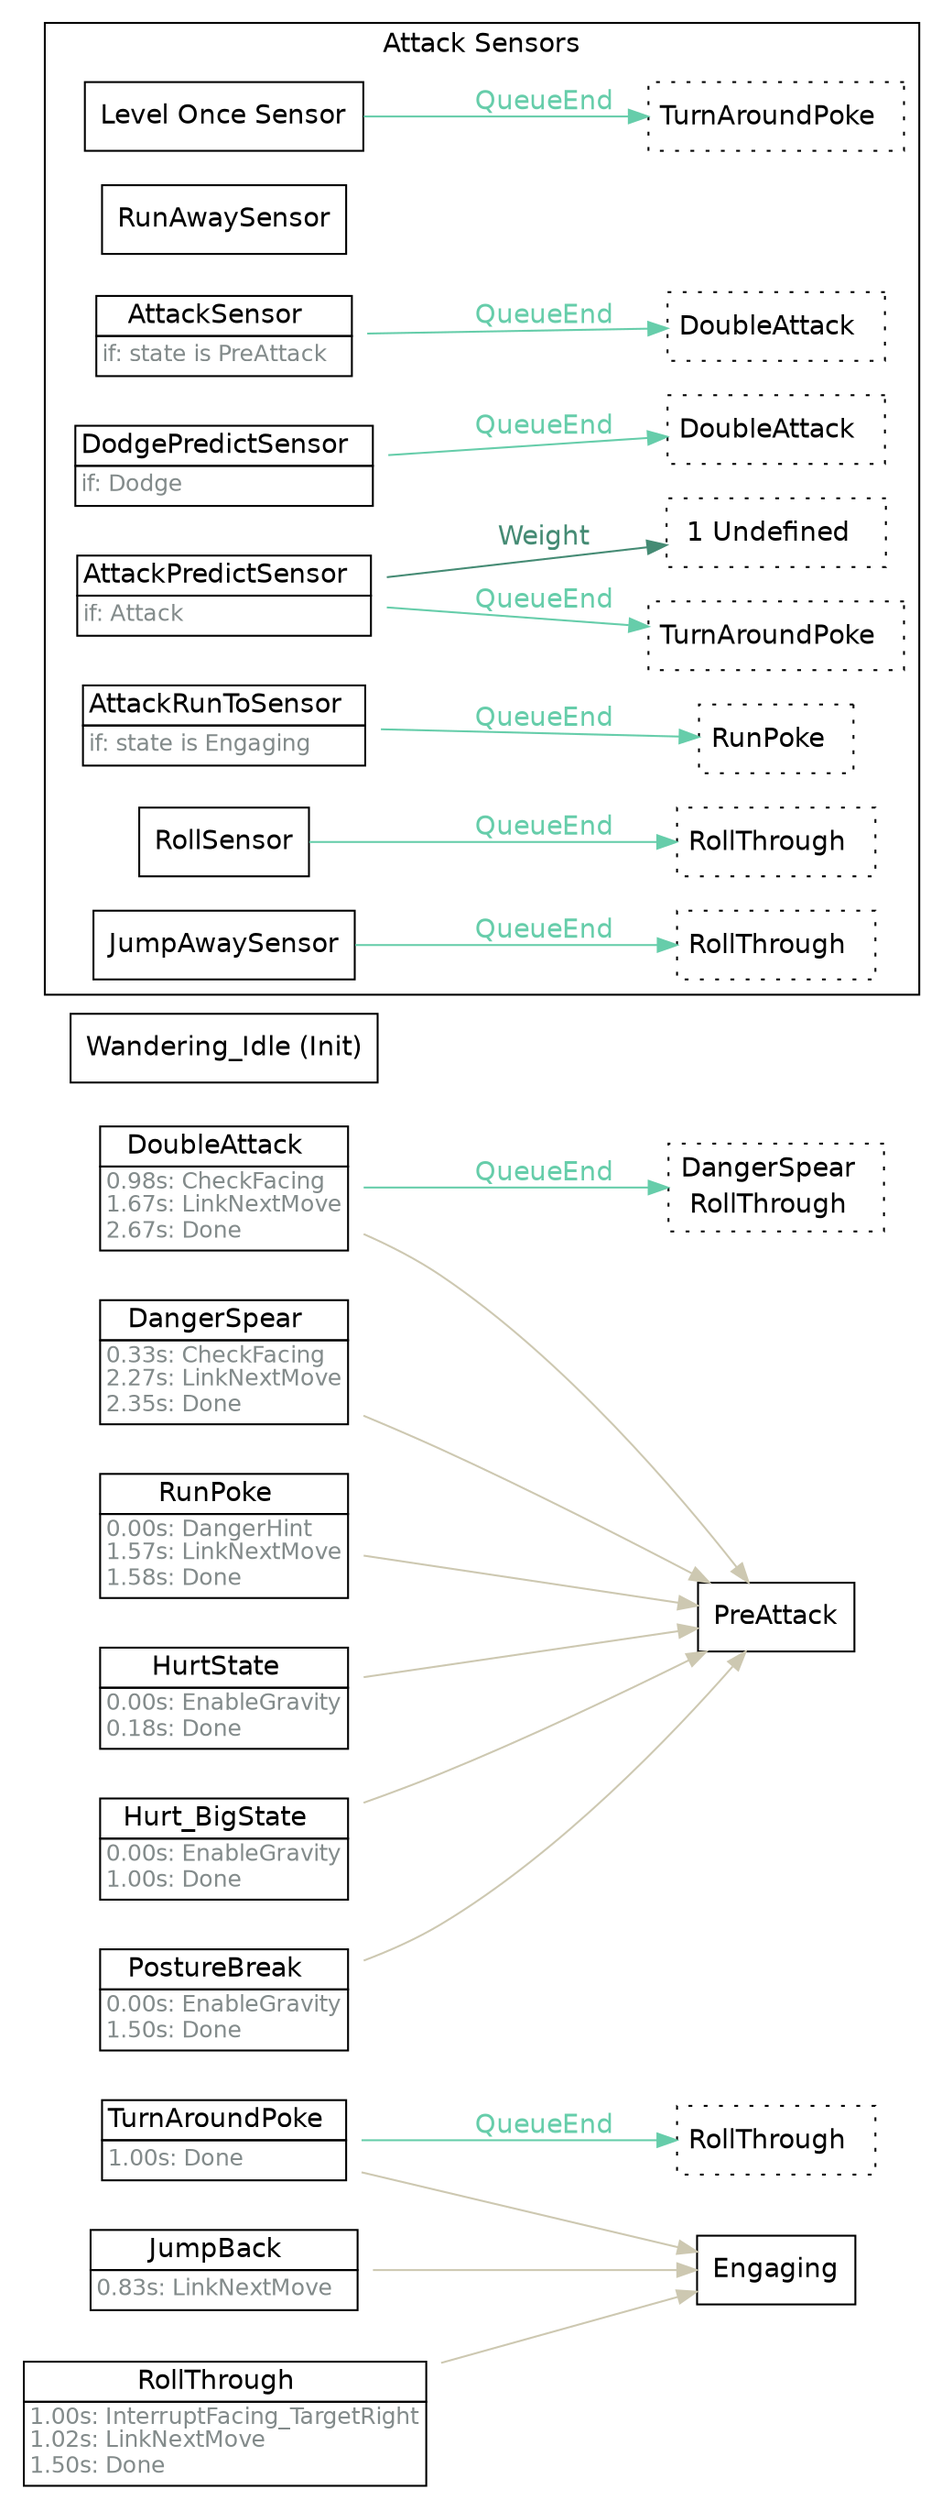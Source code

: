 strict digraph "Foo" {
	"rankdir"="LR";
	node ["shape"="box", "fontname"="Helvetica"];
	edge ["fontname"="Helvetica"];
	"TurnAroundPoke" ["shape"="plaintext", "label"=<<TABLE border="0" cellborder="1" cellspacing="0" cellpadding="2"><TR><TD >TurnAroundPoke  </TD></TR><TR><TD align="left" balign="left"><FONT point-size="12" color="azure4">1.00s: Done</FONT>  </TD></TR></TABLE>>]
	"TurnAroundPoke" -> "Engaging"  ["color"="cornsilk3", "fontcolor"="cornsilk3"]
	"TurnAroundPoke_linked" ["shape"="box", "style"="dotted", "label"=<<TABLE border="0" cellborder="0" cellspacing="0" cellpadding="2"><TR><TD>RollThrough  </TD></TR></TABLE>>, "margin"="0.05"]
	"TurnAroundPoke" -> "TurnAroundPoke_linked"  ["label"="QueueEnd", "color"="aquamarine3", "fontcolor"="aquamarine3"]
	"DoubleAttack" ["shape"="plaintext", "label"=<<TABLE border="0" cellborder="1" cellspacing="0" cellpadding="2"><TR><TD >DoubleAttack  </TD></TR><TR><TD align="left" balign="left"><FONT point-size="12" color="azure4">0.98s: CheckFacing<br/>1.67s: LinkNextMove<br/>2.67s: Done</FONT>  </TD></TR></TABLE>>]
	"DoubleAttack" -> "PreAttack"  ["color"="cornsilk3", "fontcolor"="cornsilk3"]
	"DoubleAttack_linked" ["shape"="box", "style"="dotted", "label"=<<TABLE border="0" cellborder="0" cellspacing="0" cellpadding="2"><TR><TD>DangerSpear  </TD></TR><TR><TD>RollThrough  </TD></TR></TABLE>>, "margin"="0.05"]
	"DoubleAttack" -> "DoubleAttack_linked"  ["label"="QueueEnd", "color"="aquamarine3", "fontcolor"="aquamarine3"]
	"DangerSpear" ["shape"="plaintext", "label"=<<TABLE border="0" cellborder="1" cellspacing="0" cellpadding="2"><TR><TD >DangerSpear  </TD></TR><TR><TD align="left" balign="left"><FONT point-size="12" color="azure4">0.33s: CheckFacing<br/>2.27s: LinkNextMove<br/>2.35s: Done</FONT>  </TD></TR></TABLE>>]
	"DangerSpear" -> "PreAttack"  ["color"="cornsilk3", "fontcolor"="cornsilk3"]
	"RunPoke" ["shape"="plaintext", "label"=<<TABLE border="0" cellborder="1" cellspacing="0" cellpadding="2"><TR><TD >RunPoke  </TD></TR><TR><TD align="left" balign="left"><FONT point-size="12" color="azure4">0.00s: DangerHint<br/>1.57s: LinkNextMove<br/>1.58s: Done</FONT>  </TD></TR></TABLE>>]
	"RunPoke" -> "PreAttack"  ["color"="cornsilk3", "fontcolor"="cornsilk3"]
	"HurtState" ["shape"="plaintext", "label"=<<TABLE border="0" cellborder="1" cellspacing="0" cellpadding="2"><TR><TD >HurtState  </TD></TR><TR><TD align="left" balign="left"><FONT point-size="12" color="azure4">0.00s: EnableGravity<br/>0.18s: Done</FONT>  </TD></TR></TABLE>>]
	"HurtState" -> "PreAttack"  ["color"="cornsilk3", "fontcolor"="cornsilk3"]
	"Hurt_BigState" ["shape"="plaintext", "label"=<<TABLE border="0" cellborder="1" cellspacing="0" cellpadding="2"><TR><TD >Hurt_BigState  </TD></TR><TR><TD align="left" balign="left"><FONT point-size="12" color="azure4">0.00s: EnableGravity<br/>1.00s: Done</FONT>  </TD></TR></TABLE>>]
	"Hurt_BigState" -> "PreAttack"  ["color"="cornsilk3", "fontcolor"="cornsilk3"]
	"JumpBack" ["shape"="plaintext", "label"=<<TABLE border="0" cellborder="1" cellspacing="0" cellpadding="2"><TR><TD >JumpBack  </TD></TR><TR><TD align="left" balign="left"><FONT point-size="12" color="azure4">0.83s: LinkNextMove</FONT>  </TD></TR></TABLE>>]
	"JumpBack" -> "Engaging"  ["color"="cornsilk3", "fontcolor"="cornsilk3"]
	"PostureBreak" ["shape"="plaintext", "label"=<<TABLE border="0" cellborder="1" cellspacing="0" cellpadding="2"><TR><TD >PostureBreak  </TD></TR><TR><TD align="left" balign="left"><FONT point-size="12" color="azure4">0.00s: EnableGravity<br/>1.50s: Done</FONT>  </TD></TR></TABLE>>]
	"PostureBreak" -> "PreAttack"  ["color"="cornsilk3", "fontcolor"="cornsilk3"]
	"RollThrough" ["shape"="plaintext", "label"=<<TABLE border="0" cellborder="1" cellspacing="0" cellpadding="2"><TR><TD >RollThrough  </TD></TR><TR><TD align="left" balign="left"><FONT point-size="12" color="azure4">1.00s: InterruptFacing_TargetRight<br/>1.02s: LinkNextMove<br/>1.50s: Done</FONT>  </TD></TR></TABLE>>]
	"RollThrough" -> "Engaging"  ["color"="cornsilk3", "fontcolor"="cornsilk3"]
	"Wandering_Idle" ["label"="Wandering_Idle (Init)"]
	subgraph "cluster_attacksensors" {
		"rank"="sink";
		"label"="Attack Sensors";
		"fontname"="Helvetica";
		"Level Once Sensor" ["label"="Level Once Sensor"]
		"Level Once Sensor_linked" ["shape"="box", "style"="dotted", "label"=<<TABLE border="0" cellborder="0" cellspacing="0" cellpadding="2"><TR><TD>TurnAroundPoke  </TD></TR></TABLE>>, "margin"="0.05"]
		"Level Once Sensor" -> "Level Once Sensor_linked"  ["label"="QueueEnd", "color"="aquamarine3", "fontcolor"="aquamarine3"]
		"RunAwaySensor" ["label"="RunAwaySensor"]
		"AttackSensor" ["shape"="plaintext", "label"=<<TABLE border="0" cellborder="1" cellspacing="0" cellpadding="2"><TR><TD >AttackSensor  </TD></TR><TR><TD align="left" balign="left"><FONT point-size="12" color="azure4">if: state is PreAttack</FONT>  </TD></TR></TABLE>>]
		"AttackSensor_linked" ["shape"="box", "style"="dotted", "label"=<<TABLE border="0" cellborder="0" cellspacing="0" cellpadding="2"><TR><TD>DoubleAttack  </TD></TR></TABLE>>, "margin"="0.05"]
		"AttackSensor" -> "AttackSensor_linked"  ["label"="QueueEnd", "color"="aquamarine3", "fontcolor"="aquamarine3"]
		"DodgePredictSensor" ["shape"="plaintext", "label"=<<TABLE border="0" cellborder="1" cellspacing="0" cellpadding="2"><TR><TD >DodgePredictSensor  </TD></TR><TR><TD align="left" balign="left"><FONT point-size="12" color="azure4">if: Dodge</FONT>  </TD></TR></TABLE>>]
		"DodgePredictSensor_linked" ["shape"="box", "style"="dotted", "label"=<<TABLE border="0" cellborder="0" cellspacing="0" cellpadding="2"><TR><TD>DoubleAttack  </TD></TR></TABLE>>, "margin"="0.05"]
		"DodgePredictSensor" -> "DodgePredictSensor_linked"  ["label"="QueueEnd", "color"="aquamarine3", "fontcolor"="aquamarine3"]
		"AttackPredictSensor" ["shape"="plaintext", "label"=<<TABLE border="0" cellborder="1" cellspacing="0" cellpadding="2"><TR><TD >AttackPredictSensor  </TD></TR><TR><TD align="left" balign="left"><FONT point-size="12" color="azure4">if: Attack</FONT>  </TD></TR></TABLE>>]
		"AttackPredictSensor_linked" ["shape"="box", "style"="dotted", "label"=<<TABLE border="0" cellborder="0" cellspacing="0" cellpadding="2"><TR><TD>TurnAroundPoke  </TD></TR></TABLE>>, "margin"="0.05"]
		"AttackPredictSensor" -> "AttackPredictSensor_linked"  ["label"="QueueEnd", "color"="aquamarine3", "fontcolor"="aquamarine3"]
		"AttackRunToSensor" ["shape"="plaintext", "label"=<<TABLE border="0" cellborder="1" cellspacing="0" cellpadding="2"><TR><TD >AttackRunToSensor  </TD></TR><TR><TD align="left" balign="left"><FONT point-size="12" color="azure4">if: state is Engaging</FONT>  </TD></TR></TABLE>>]
		"AttackRunToSensor_linked" ["shape"="box", "style"="dotted", "label"=<<TABLE border="0" cellborder="0" cellspacing="0" cellpadding="2"><TR><TD>RunPoke  </TD></TR></TABLE>>, "margin"="0.05"]
		"AttackRunToSensor" -> "AttackRunToSensor_linked"  ["label"="QueueEnd", "color"="aquamarine3", "fontcolor"="aquamarine3"]
		"AttackPredictSensor" ["shape"="plaintext", "label"=<<TABLE border="0" cellborder="1" cellspacing="0" cellpadding="2"><TR><TD >AttackPredictSensor  </TD></TR><TR><TD align="left" balign="left"><FONT point-size="12" color="azure4">if: Attack</FONT>  </TD></TR></TABLE>>]
		"AttackPredictSensor_linked" ["shape"="box", "style"="dotted", "label"=<<TABLE border="0" cellborder="0" cellspacing="0" cellpadding="2"><TR><TD>TurnAroundPoke  </TD></TR></TABLE>>, "margin"="0.05"]
		"AttackPredictSensor" -> "AttackPredictSensor_linked"  ["label"="QueueEnd", "color"="aquamarine3", "fontcolor"="aquamarine3"]
		"AttackPredictSensor_mustuse" ["shape"="box", "style"="dotted", "label"=<<TABLE border="0" cellborder="0" cellspacing="0" cellpadding="2"><TR><TD>1 Undefined  </TD></TR></TABLE>>]
		"AttackPredictSensor" -> "AttackPredictSensor_mustuse"  ["label"="Weight", "color"="aquamarine4", "fontcolor"="aquamarine4"]
		"RollSensor" ["label"="RollSensor"]
		"RollSensor_linked" ["shape"="box", "style"="dotted", "label"=<<TABLE border="0" cellborder="0" cellspacing="0" cellpadding="2"><TR><TD>RollThrough  </TD></TR></TABLE>>, "margin"="0.05"]
		"RollSensor" -> "RollSensor_linked"  ["label"="QueueEnd", "color"="aquamarine3", "fontcolor"="aquamarine3"]
		"JumpAwaySensor" ["label"="JumpAwaySensor"]
		"JumpAwaySensor_linked" ["shape"="box", "style"="dotted", "label"=<<TABLE border="0" cellborder="0" cellspacing="0" cellpadding="2"><TR><TD>RollThrough  </TD></TR></TABLE>>, "margin"="0.05"]
		"JumpAwaySensor" -> "JumpAwaySensor_linked"  ["label"="QueueEnd", "color"="aquamarine3", "fontcolor"="aquamarine3"]
	}
	
}
